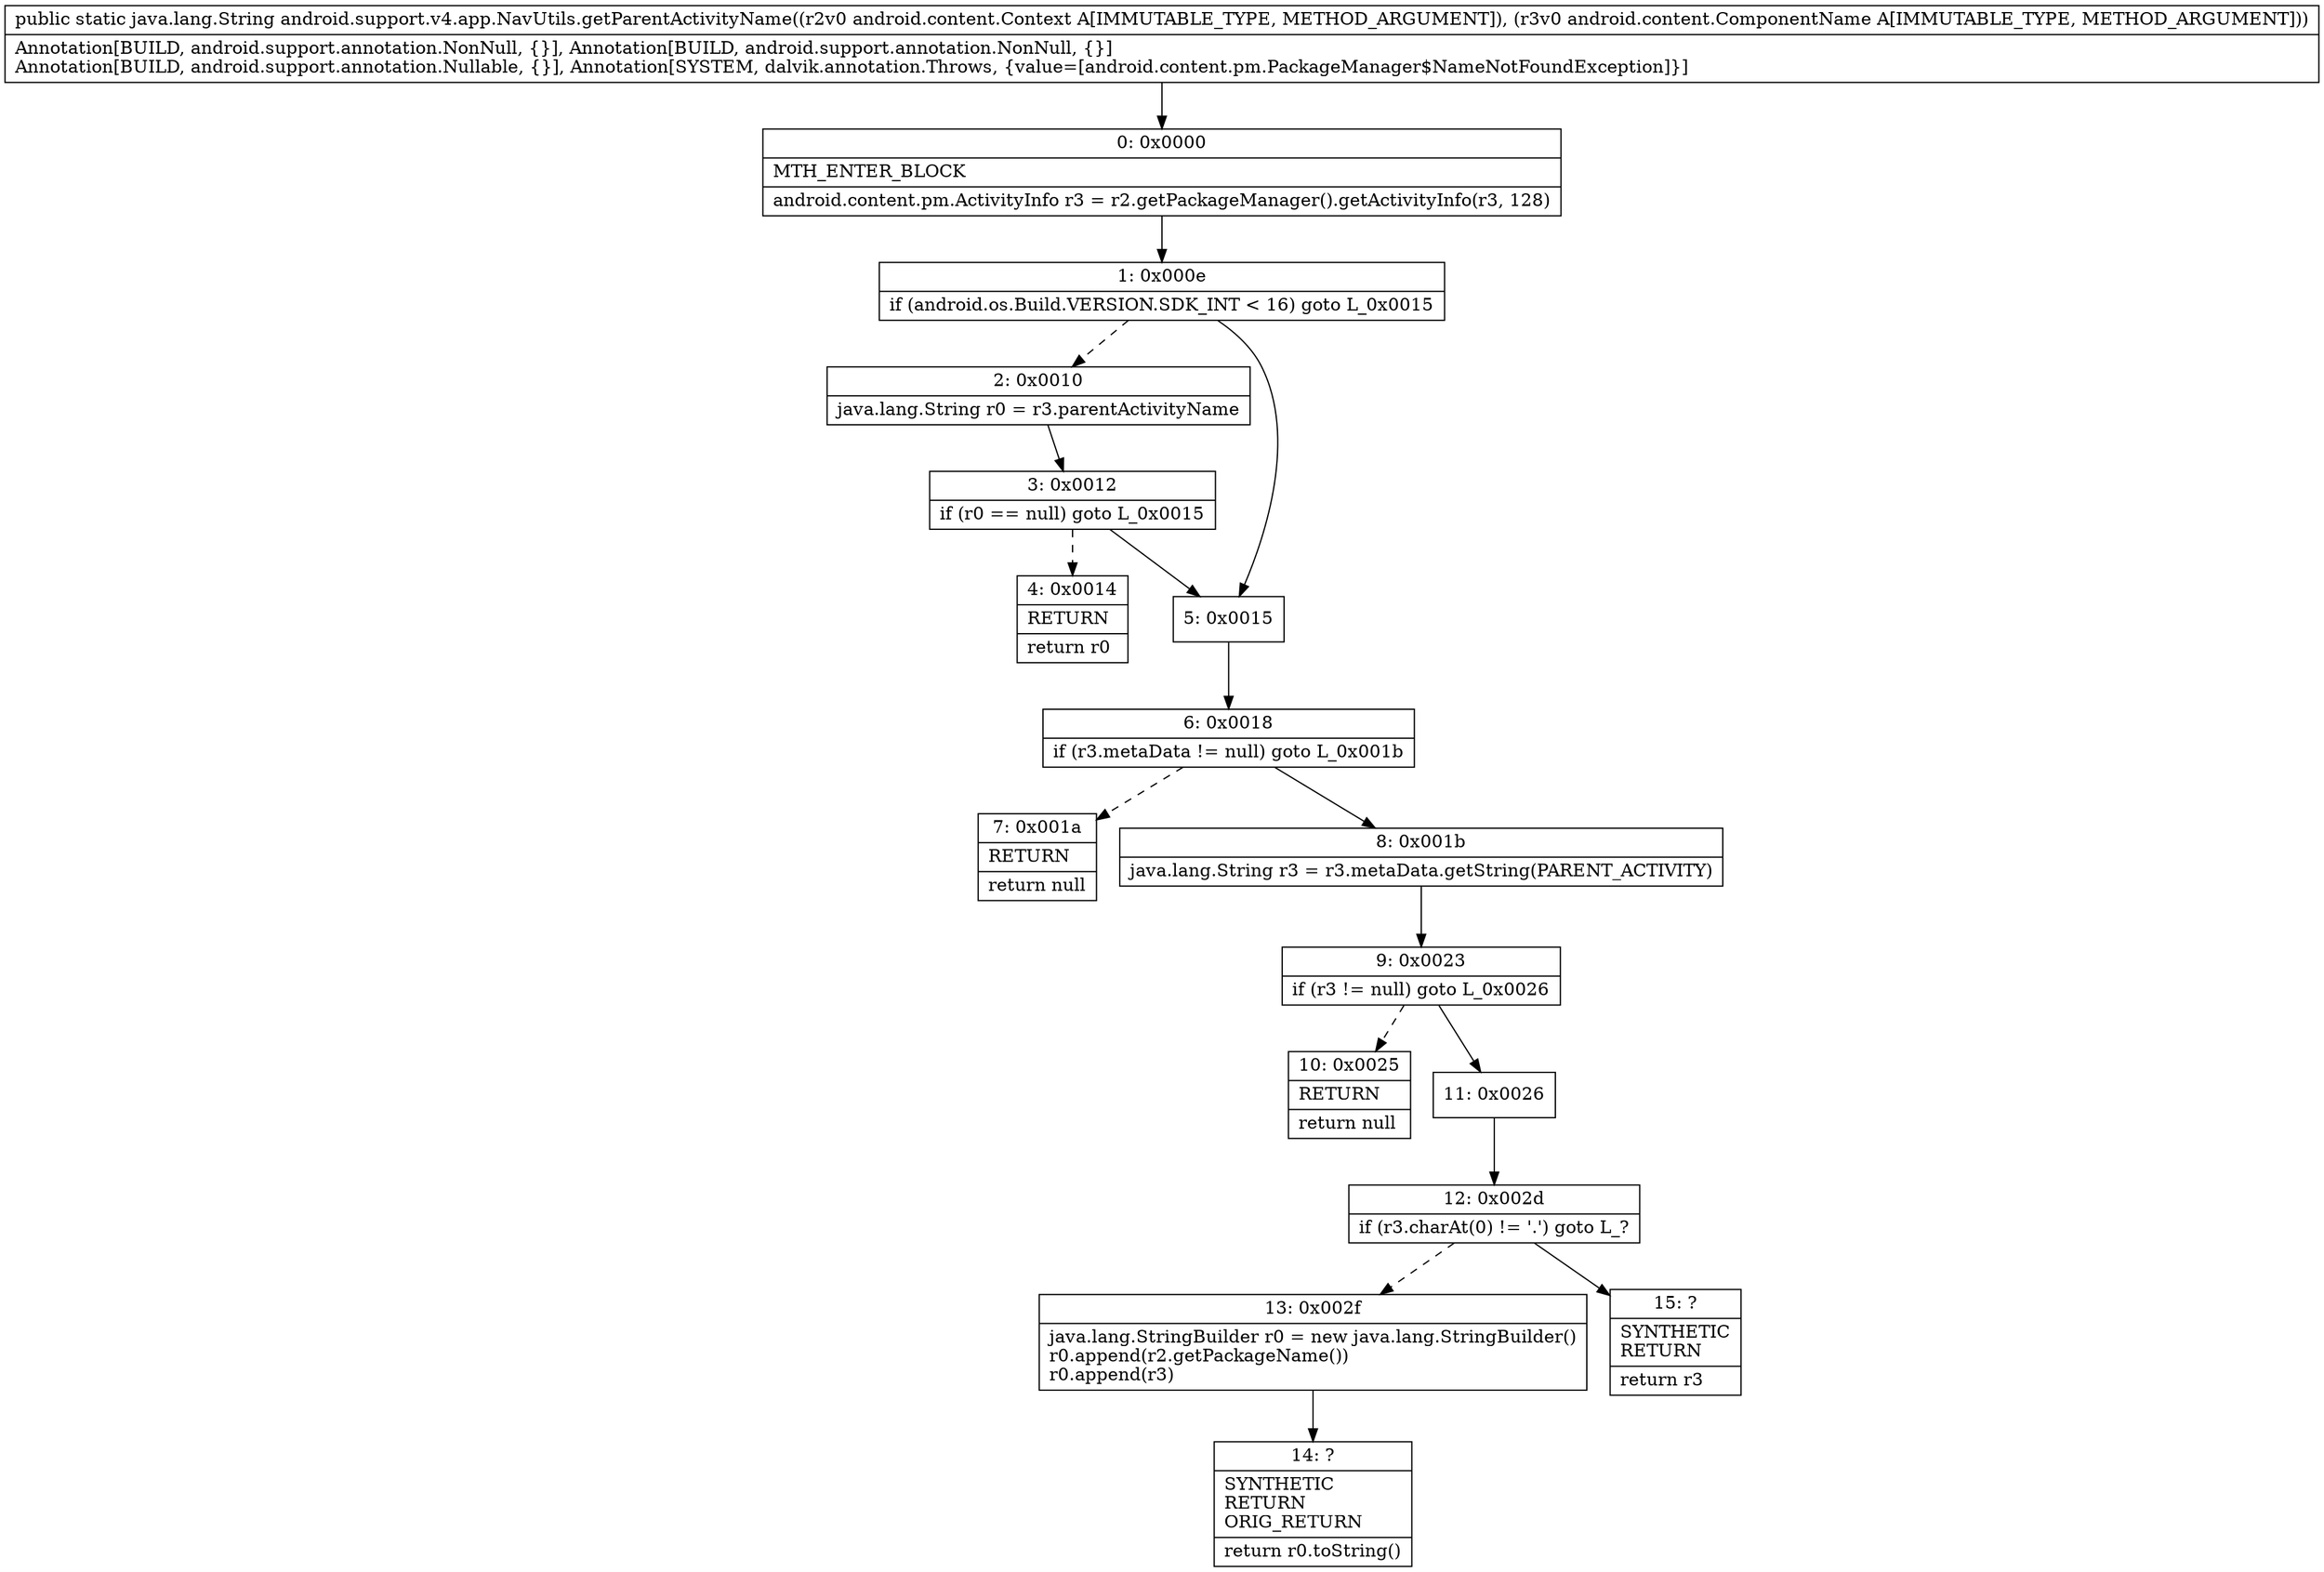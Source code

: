 digraph "CFG forandroid.support.v4.app.NavUtils.getParentActivityName(Landroid\/content\/Context;Landroid\/content\/ComponentName;)Ljava\/lang\/String;" {
Node_0 [shape=record,label="{0\:\ 0x0000|MTH_ENTER_BLOCK\l|android.content.pm.ActivityInfo r3 = r2.getPackageManager().getActivityInfo(r3, 128)\l}"];
Node_1 [shape=record,label="{1\:\ 0x000e|if (android.os.Build.VERSION.SDK_INT \< 16) goto L_0x0015\l}"];
Node_2 [shape=record,label="{2\:\ 0x0010|java.lang.String r0 = r3.parentActivityName\l}"];
Node_3 [shape=record,label="{3\:\ 0x0012|if (r0 == null) goto L_0x0015\l}"];
Node_4 [shape=record,label="{4\:\ 0x0014|RETURN\l|return r0\l}"];
Node_5 [shape=record,label="{5\:\ 0x0015}"];
Node_6 [shape=record,label="{6\:\ 0x0018|if (r3.metaData != null) goto L_0x001b\l}"];
Node_7 [shape=record,label="{7\:\ 0x001a|RETURN\l|return null\l}"];
Node_8 [shape=record,label="{8\:\ 0x001b|java.lang.String r3 = r3.metaData.getString(PARENT_ACTIVITY)\l}"];
Node_9 [shape=record,label="{9\:\ 0x0023|if (r3 != null) goto L_0x0026\l}"];
Node_10 [shape=record,label="{10\:\ 0x0025|RETURN\l|return null\l}"];
Node_11 [shape=record,label="{11\:\ 0x0026}"];
Node_12 [shape=record,label="{12\:\ 0x002d|if (r3.charAt(0) != '.') goto L_?\l}"];
Node_13 [shape=record,label="{13\:\ 0x002f|java.lang.StringBuilder r0 = new java.lang.StringBuilder()\lr0.append(r2.getPackageName())\lr0.append(r3)\l}"];
Node_14 [shape=record,label="{14\:\ ?|SYNTHETIC\lRETURN\lORIG_RETURN\l|return r0.toString()\l}"];
Node_15 [shape=record,label="{15\:\ ?|SYNTHETIC\lRETURN\l|return r3\l}"];
MethodNode[shape=record,label="{public static java.lang.String android.support.v4.app.NavUtils.getParentActivityName((r2v0 android.content.Context A[IMMUTABLE_TYPE, METHOD_ARGUMENT]), (r3v0 android.content.ComponentName A[IMMUTABLE_TYPE, METHOD_ARGUMENT]))  | Annotation[BUILD, android.support.annotation.NonNull, \{\}], Annotation[BUILD, android.support.annotation.NonNull, \{\}]\lAnnotation[BUILD, android.support.annotation.Nullable, \{\}], Annotation[SYSTEM, dalvik.annotation.Throws, \{value=[android.content.pm.PackageManager$NameNotFoundException]\}]\l}"];
MethodNode -> Node_0;
Node_0 -> Node_1;
Node_1 -> Node_2[style=dashed];
Node_1 -> Node_5;
Node_2 -> Node_3;
Node_3 -> Node_4[style=dashed];
Node_3 -> Node_5;
Node_5 -> Node_6;
Node_6 -> Node_7[style=dashed];
Node_6 -> Node_8;
Node_8 -> Node_9;
Node_9 -> Node_10[style=dashed];
Node_9 -> Node_11;
Node_11 -> Node_12;
Node_12 -> Node_13[style=dashed];
Node_12 -> Node_15;
Node_13 -> Node_14;
}

